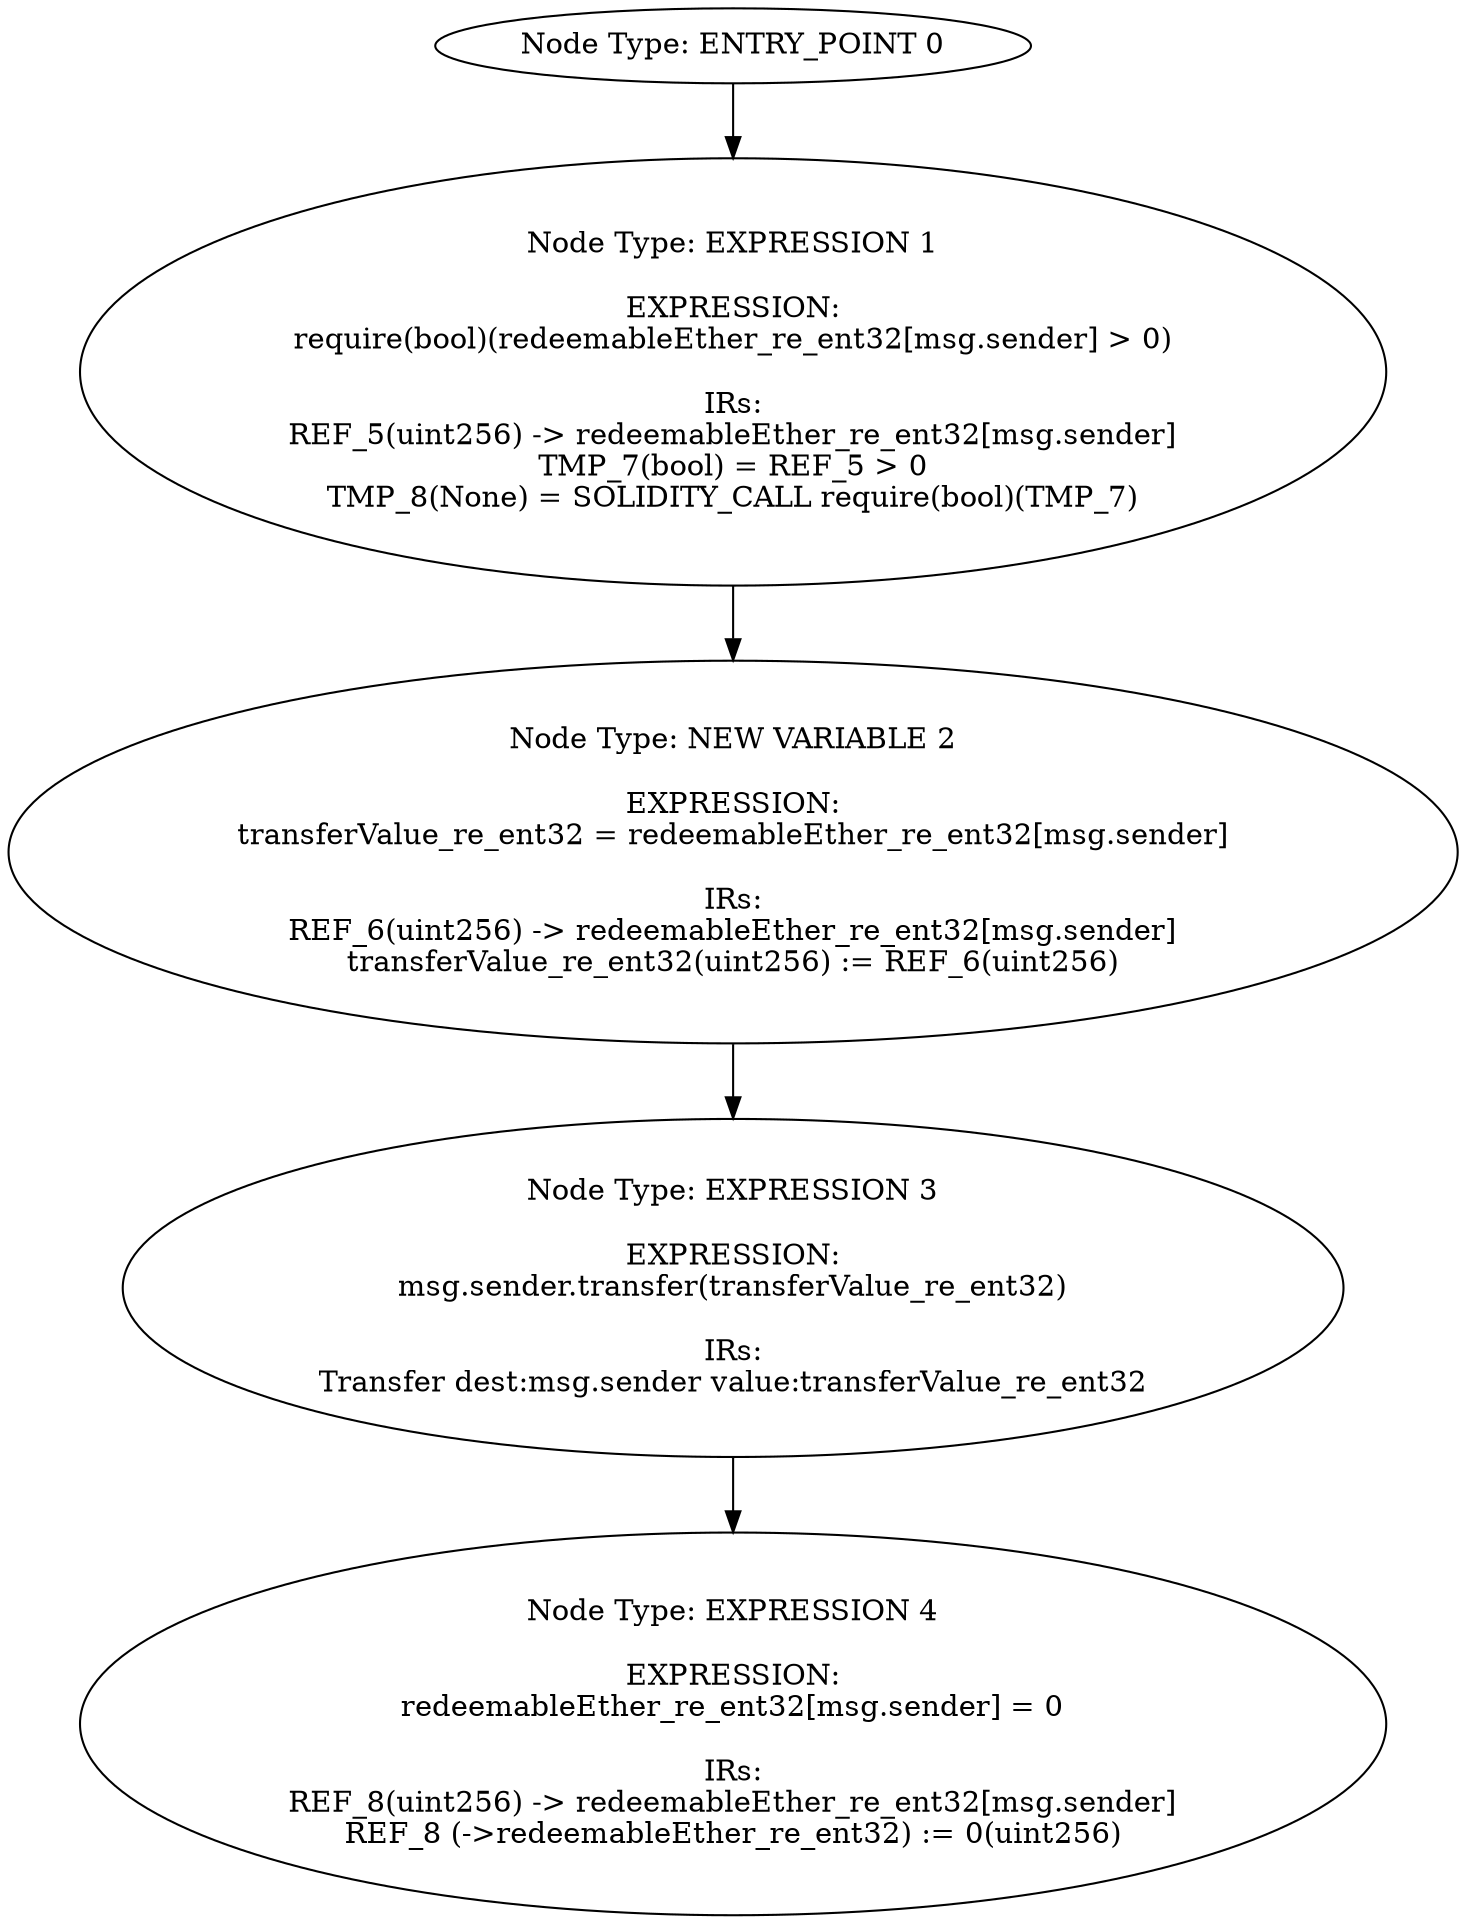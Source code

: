 digraph{
0[label="Node Type: ENTRY_POINT 0
"];
0->1;
1[label="Node Type: EXPRESSION 1

EXPRESSION:
require(bool)(redeemableEther_re_ent32[msg.sender] > 0)

IRs:
REF_5(uint256) -> redeemableEther_re_ent32[msg.sender]
TMP_7(bool) = REF_5 > 0
TMP_8(None) = SOLIDITY_CALL require(bool)(TMP_7)"];
1->2;
2[label="Node Type: NEW VARIABLE 2

EXPRESSION:
transferValue_re_ent32 = redeemableEther_re_ent32[msg.sender]

IRs:
REF_6(uint256) -> redeemableEther_re_ent32[msg.sender]
transferValue_re_ent32(uint256) := REF_6(uint256)"];
2->3;
3[label="Node Type: EXPRESSION 3

EXPRESSION:
msg.sender.transfer(transferValue_re_ent32)

IRs:
Transfer dest:msg.sender value:transferValue_re_ent32"];
3->4;
4[label="Node Type: EXPRESSION 4

EXPRESSION:
redeemableEther_re_ent32[msg.sender] = 0

IRs:
REF_8(uint256) -> redeemableEther_re_ent32[msg.sender]
REF_8 (->redeemableEther_re_ent32) := 0(uint256)"];
}
